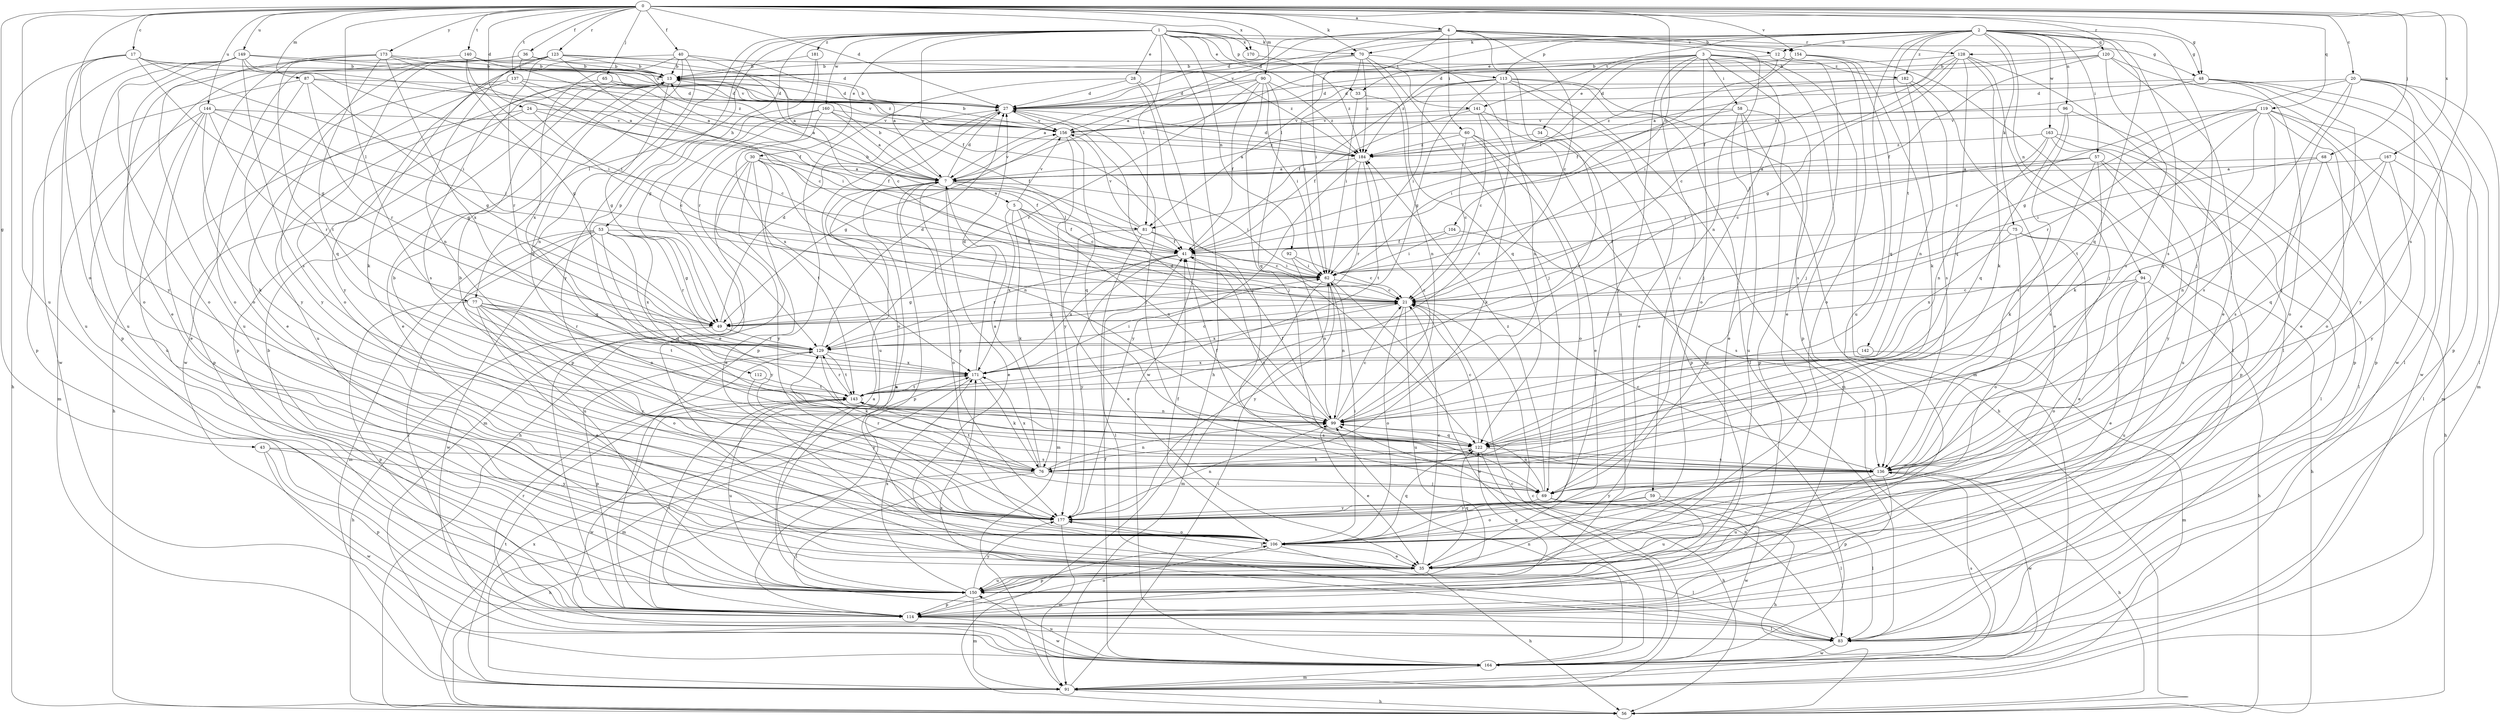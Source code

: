 strict digraph  {
0;
1;
2;
3;
4;
5;
7;
12;
13;
17;
20;
21;
24;
27;
28;
30;
33;
34;
35;
36;
40;
41;
43;
48;
49;
53;
56;
57;
58;
59;
60;
62;
65;
68;
69;
70;
75;
76;
77;
81;
83;
87;
90;
91;
92;
94;
96;
99;
104;
106;
112;
113;
114;
119;
120;
122;
123;
128;
129;
136;
137;
140;
141;
142;
143;
144;
149;
150;
154;
156;
160;
163;
164;
167;
170;
171;
173;
177;
181;
182;
184;
0 -> 4  [label=a];
0 -> 17  [label=c];
0 -> 20  [label=c];
0 -> 24  [label=d];
0 -> 27  [label=d];
0 -> 36  [label=f];
0 -> 40  [label=f];
0 -> 43  [label=g];
0 -> 48  [label=g];
0 -> 65  [label=j];
0 -> 68  [label=j];
0 -> 70  [label=k];
0 -> 77  [label=l];
0 -> 87  [label=m];
0 -> 90  [label=m];
0 -> 104  [label=o];
0 -> 106  [label=o];
0 -> 119  [label=q];
0 -> 123  [label=r];
0 -> 128  [label=r];
0 -> 136  [label=s];
0 -> 137  [label=t];
0 -> 140  [label=t];
0 -> 144  [label=u];
0 -> 149  [label=u];
0 -> 150  [label=u];
0 -> 154  [label=v];
0 -> 167  [label=x];
0 -> 170  [label=x];
0 -> 173  [label=y];
1 -> 28  [label=e];
1 -> 30  [label=e];
1 -> 33  [label=e];
1 -> 41  [label=f];
1 -> 48  [label=g];
1 -> 53  [label=h];
1 -> 56  [label=h];
1 -> 70  [label=k];
1 -> 77  [label=l];
1 -> 81  [label=l];
1 -> 92  [label=n];
1 -> 112  [label=p];
1 -> 113  [label=p];
1 -> 141  [label=t];
1 -> 154  [label=v];
1 -> 160  [label=w];
1 -> 170  [label=x];
1 -> 177  [label=y];
1 -> 181  [label=z];
2 -> 12  [label=b];
2 -> 27  [label=d];
2 -> 41  [label=f];
2 -> 48  [label=g];
2 -> 57  [label=i];
2 -> 69  [label=j];
2 -> 70  [label=k];
2 -> 75  [label=k];
2 -> 94  [label=n];
2 -> 96  [label=n];
2 -> 113  [label=p];
2 -> 120  [label=q];
2 -> 122  [label=q];
2 -> 136  [label=s];
2 -> 141  [label=t];
2 -> 142  [label=t];
2 -> 150  [label=u];
2 -> 156  [label=v];
2 -> 163  [label=w];
2 -> 182  [label=z];
3 -> 33  [label=e];
3 -> 34  [label=e];
3 -> 35  [label=e];
3 -> 58  [label=i];
3 -> 59  [label=i];
3 -> 69  [label=j];
3 -> 81  [label=l];
3 -> 91  [label=m];
3 -> 106  [label=o];
3 -> 114  [label=p];
3 -> 177  [label=y];
3 -> 182  [label=z];
3 -> 184  [label=z];
4 -> 12  [label=b];
4 -> 21  [label=c];
4 -> 27  [label=d];
4 -> 60  [label=i];
4 -> 62  [label=i];
4 -> 81  [label=l];
4 -> 99  [label=n];
4 -> 128  [label=r];
4 -> 150  [label=u];
4 -> 156  [label=v];
5 -> 41  [label=f];
5 -> 76  [label=k];
5 -> 81  [label=l];
5 -> 91  [label=m];
5 -> 99  [label=n];
5 -> 156  [label=v];
5 -> 171  [label=x];
7 -> 5  [label=a];
7 -> 13  [label=b];
7 -> 21  [label=c];
7 -> 27  [label=d];
7 -> 35  [label=e];
7 -> 62  [label=i];
7 -> 106  [label=o];
7 -> 114  [label=p];
7 -> 156  [label=v];
7 -> 177  [label=y];
12 -> 13  [label=b];
12 -> 41  [label=f];
12 -> 69  [label=j];
12 -> 106  [label=o];
13 -> 27  [label=d];
13 -> 35  [label=e];
13 -> 49  [label=g];
13 -> 114  [label=p];
13 -> 150  [label=u];
17 -> 13  [label=b];
17 -> 27  [label=d];
17 -> 49  [label=g];
17 -> 56  [label=h];
17 -> 62  [label=i];
17 -> 150  [label=u];
17 -> 177  [label=y];
20 -> 27  [label=d];
20 -> 49  [label=g];
20 -> 69  [label=j];
20 -> 83  [label=l];
20 -> 91  [label=m];
20 -> 114  [label=p];
20 -> 122  [label=q];
20 -> 177  [label=y];
21 -> 49  [label=g];
21 -> 106  [label=o];
21 -> 150  [label=u];
21 -> 171  [label=x];
24 -> 21  [label=c];
24 -> 41  [label=f];
24 -> 56  [label=h];
24 -> 114  [label=p];
24 -> 156  [label=v];
27 -> 13  [label=b];
27 -> 69  [label=j];
27 -> 106  [label=o];
27 -> 150  [label=u];
27 -> 156  [label=v];
28 -> 27  [label=d];
28 -> 69  [label=j];
28 -> 114  [label=p];
28 -> 164  [label=w];
30 -> 7  [label=a];
30 -> 35  [label=e];
30 -> 41  [label=f];
30 -> 56  [label=h];
30 -> 91  [label=m];
30 -> 99  [label=n];
30 -> 143  [label=t];
30 -> 177  [label=y];
33 -> 62  [label=i];
33 -> 99  [label=n];
34 -> 143  [label=t];
34 -> 184  [label=z];
35 -> 21  [label=c];
35 -> 56  [label=h];
35 -> 122  [label=q];
35 -> 150  [label=u];
35 -> 177  [label=y];
36 -> 7  [label=a];
36 -> 13  [label=b];
36 -> 27  [label=d];
36 -> 106  [label=o];
36 -> 114  [label=p];
40 -> 7  [label=a];
40 -> 13  [label=b];
40 -> 21  [label=c];
40 -> 99  [label=n];
40 -> 122  [label=q];
40 -> 171  [label=x];
40 -> 177  [label=y];
41 -> 62  [label=i];
41 -> 129  [label=r];
41 -> 136  [label=s];
41 -> 171  [label=x];
41 -> 177  [label=y];
43 -> 114  [label=p];
43 -> 136  [label=s];
43 -> 164  [label=w];
43 -> 177  [label=y];
48 -> 27  [label=d];
48 -> 35  [label=e];
48 -> 83  [label=l];
48 -> 106  [label=o];
48 -> 164  [label=w];
48 -> 184  [label=z];
49 -> 27  [label=d];
49 -> 56  [label=h];
49 -> 129  [label=r];
53 -> 41  [label=f];
53 -> 49  [label=g];
53 -> 83  [label=l];
53 -> 91  [label=m];
53 -> 122  [label=q];
53 -> 129  [label=r];
53 -> 150  [label=u];
53 -> 164  [label=w];
53 -> 171  [label=x];
53 -> 177  [label=y];
56 -> 171  [label=x];
57 -> 7  [label=a];
57 -> 62  [label=i];
57 -> 76  [label=k];
57 -> 83  [label=l];
57 -> 136  [label=s];
57 -> 177  [label=y];
58 -> 35  [label=e];
58 -> 56  [label=h];
58 -> 62  [label=i];
58 -> 114  [label=p];
58 -> 150  [label=u];
58 -> 156  [label=v];
59 -> 83  [label=l];
59 -> 106  [label=o];
59 -> 150  [label=u];
59 -> 177  [label=y];
60 -> 7  [label=a];
60 -> 21  [label=c];
60 -> 35  [label=e];
60 -> 76  [label=k];
60 -> 106  [label=o];
60 -> 184  [label=z];
62 -> 21  [label=c];
62 -> 49  [label=g];
62 -> 91  [label=m];
62 -> 99  [label=n];
62 -> 164  [label=w];
62 -> 177  [label=y];
65 -> 7  [label=a];
65 -> 27  [label=d];
65 -> 136  [label=s];
68 -> 7  [label=a];
68 -> 56  [label=h];
68 -> 62  [label=i];
68 -> 136  [label=s];
69 -> 56  [label=h];
69 -> 83  [label=l];
69 -> 99  [label=n];
69 -> 129  [label=r];
69 -> 164  [label=w];
69 -> 177  [label=y];
69 -> 184  [label=z];
70 -> 7  [label=a];
70 -> 13  [label=b];
70 -> 62  [label=i];
70 -> 69  [label=j];
70 -> 122  [label=q];
70 -> 164  [label=w];
70 -> 184  [label=z];
75 -> 35  [label=e];
75 -> 41  [label=f];
75 -> 56  [label=h];
75 -> 106  [label=o];
75 -> 171  [label=x];
76 -> 7  [label=a];
76 -> 13  [label=b];
76 -> 56  [label=h];
76 -> 69  [label=j];
76 -> 83  [label=l];
76 -> 99  [label=n];
76 -> 143  [label=t];
76 -> 171  [label=x];
77 -> 35  [label=e];
77 -> 49  [label=g];
77 -> 99  [label=n];
77 -> 106  [label=o];
77 -> 114  [label=p];
77 -> 129  [label=r];
77 -> 143  [label=t];
77 -> 177  [label=y];
81 -> 13  [label=b];
81 -> 21  [label=c];
81 -> 35  [label=e];
81 -> 41  [label=f];
81 -> 83  [label=l];
81 -> 156  [label=v];
83 -> 99  [label=n];
83 -> 129  [label=r];
83 -> 164  [label=w];
83 -> 171  [label=x];
87 -> 27  [label=d];
87 -> 49  [label=g];
87 -> 114  [label=p];
87 -> 129  [label=r];
87 -> 156  [label=v];
87 -> 177  [label=y];
90 -> 7  [label=a];
90 -> 27  [label=d];
90 -> 41  [label=f];
90 -> 62  [label=i];
90 -> 69  [label=j];
90 -> 122  [label=q];
90 -> 129  [label=r];
90 -> 184  [label=z];
91 -> 21  [label=c];
91 -> 56  [label=h];
91 -> 62  [label=i];
91 -> 143  [label=t];
92 -> 21  [label=c];
92 -> 62  [label=i];
92 -> 99  [label=n];
94 -> 21  [label=c];
94 -> 35  [label=e];
94 -> 56  [label=h];
94 -> 106  [label=o];
94 -> 129  [label=r];
94 -> 150  [label=u];
96 -> 114  [label=p];
96 -> 122  [label=q];
96 -> 136  [label=s];
96 -> 156  [label=v];
99 -> 21  [label=c];
99 -> 27  [label=d];
99 -> 35  [label=e];
99 -> 41  [label=f];
99 -> 122  [label=q];
99 -> 184  [label=z];
104 -> 41  [label=f];
104 -> 62  [label=i];
104 -> 136  [label=s];
106 -> 35  [label=e];
106 -> 41  [label=f];
106 -> 62  [label=i];
106 -> 83  [label=l];
106 -> 114  [label=p];
106 -> 122  [label=q];
112 -> 143  [label=t];
112 -> 177  [label=y];
113 -> 27  [label=d];
113 -> 35  [label=e];
113 -> 41  [label=f];
113 -> 49  [label=g];
113 -> 62  [label=i];
113 -> 83  [label=l];
113 -> 91  [label=m];
113 -> 99  [label=n];
113 -> 136  [label=s];
114 -> 7  [label=a];
114 -> 13  [label=b];
114 -> 83  [label=l];
114 -> 106  [label=o];
114 -> 143  [label=t];
114 -> 164  [label=w];
119 -> 21  [label=c];
119 -> 76  [label=k];
119 -> 91  [label=m];
119 -> 106  [label=o];
119 -> 114  [label=p];
119 -> 129  [label=r];
119 -> 136  [label=s];
119 -> 143  [label=t];
119 -> 156  [label=v];
120 -> 13  [label=b];
120 -> 27  [label=d];
120 -> 35  [label=e];
120 -> 41  [label=f];
120 -> 136  [label=s];
120 -> 164  [label=w];
122 -> 21  [label=c];
122 -> 41  [label=f];
122 -> 56  [label=h];
122 -> 76  [label=k];
122 -> 136  [label=s];
123 -> 7  [label=a];
123 -> 13  [label=b];
123 -> 21  [label=c];
123 -> 76  [label=k];
123 -> 99  [label=n];
123 -> 106  [label=o];
123 -> 129  [label=r];
123 -> 164  [label=w];
123 -> 184  [label=z];
128 -> 7  [label=a];
128 -> 13  [label=b];
128 -> 21  [label=c];
128 -> 49  [label=g];
128 -> 69  [label=j];
128 -> 76  [label=k];
128 -> 83  [label=l];
128 -> 122  [label=q];
129 -> 21  [label=c];
129 -> 27  [label=d];
129 -> 76  [label=k];
129 -> 114  [label=p];
129 -> 143  [label=t];
129 -> 171  [label=x];
136 -> 13  [label=b];
136 -> 21  [label=c];
136 -> 56  [label=h];
136 -> 114  [label=p];
136 -> 150  [label=u];
136 -> 164  [label=w];
136 -> 177  [label=y];
137 -> 21  [label=c];
137 -> 27  [label=d];
137 -> 35  [label=e];
137 -> 62  [label=i];
137 -> 177  [label=y];
140 -> 13  [label=b];
140 -> 49  [label=g];
140 -> 62  [label=i];
140 -> 106  [label=o];
140 -> 184  [label=z];
141 -> 21  [label=c];
141 -> 41  [label=f];
141 -> 114  [label=p];
141 -> 143  [label=t];
141 -> 156  [label=v];
142 -> 91  [label=m];
142 -> 171  [label=x];
143 -> 99  [label=n];
143 -> 129  [label=r];
143 -> 136  [label=s];
143 -> 150  [label=u];
143 -> 164  [label=w];
143 -> 171  [label=x];
144 -> 35  [label=e];
144 -> 49  [label=g];
144 -> 62  [label=i];
144 -> 76  [label=k];
144 -> 91  [label=m];
144 -> 129  [label=r];
144 -> 150  [label=u];
144 -> 156  [label=v];
149 -> 7  [label=a];
149 -> 13  [label=b];
149 -> 35  [label=e];
149 -> 62  [label=i];
149 -> 106  [label=o];
149 -> 136  [label=s];
149 -> 150  [label=u];
149 -> 164  [label=w];
149 -> 184  [label=z];
150 -> 7  [label=a];
150 -> 91  [label=m];
150 -> 114  [label=p];
150 -> 122  [label=q];
150 -> 171  [label=x];
150 -> 177  [label=y];
154 -> 13  [label=b];
154 -> 62  [label=i];
154 -> 76  [label=k];
154 -> 83  [label=l];
154 -> 122  [label=q];
156 -> 13  [label=b];
156 -> 49  [label=g];
156 -> 122  [label=q];
156 -> 177  [label=y];
156 -> 184  [label=z];
160 -> 7  [label=a];
160 -> 35  [label=e];
160 -> 41  [label=f];
160 -> 114  [label=p];
160 -> 156  [label=v];
160 -> 171  [label=x];
163 -> 21  [label=c];
163 -> 83  [label=l];
163 -> 99  [label=n];
163 -> 114  [label=p];
163 -> 150  [label=u];
163 -> 184  [label=z];
164 -> 21  [label=c];
164 -> 41  [label=f];
164 -> 91  [label=m];
164 -> 99  [label=n];
164 -> 136  [label=s];
164 -> 150  [label=u];
167 -> 7  [label=a];
167 -> 83  [label=l];
167 -> 99  [label=n];
167 -> 122  [label=q];
167 -> 177  [label=y];
170 -> 184  [label=z];
171 -> 27  [label=d];
171 -> 62  [label=i];
171 -> 76  [label=k];
171 -> 91  [label=m];
171 -> 143  [label=t];
173 -> 13  [label=b];
173 -> 41  [label=f];
173 -> 106  [label=o];
173 -> 122  [label=q];
173 -> 143  [label=t];
173 -> 150  [label=u];
173 -> 156  [label=v];
173 -> 171  [label=x];
177 -> 91  [label=m];
177 -> 99  [label=n];
177 -> 106  [label=o];
181 -> 13  [label=b];
181 -> 49  [label=g];
181 -> 129  [label=r];
182 -> 27  [label=d];
182 -> 35  [label=e];
182 -> 99  [label=n];
182 -> 136  [label=s];
182 -> 184  [label=z];
184 -> 7  [label=a];
184 -> 27  [label=d];
184 -> 129  [label=r];
184 -> 143  [label=t];
184 -> 177  [label=y];
}
